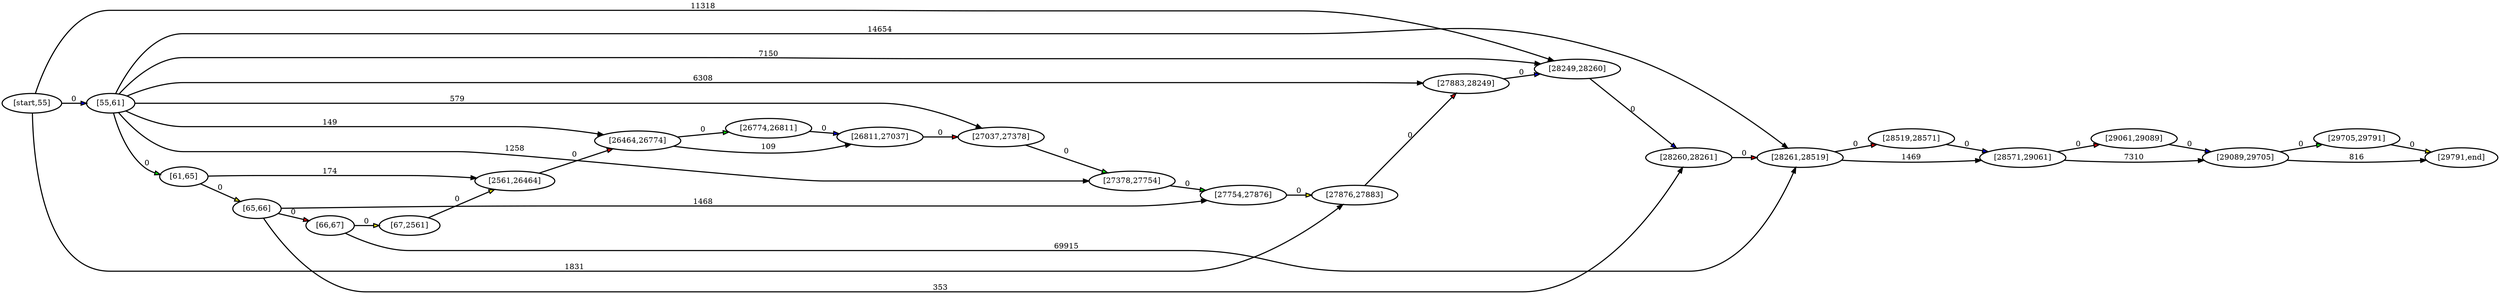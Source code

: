 digraph N {
	overlap="false"
	rankdir="LR"
	0 [label="[start,55]", style="bold"];
	1 [label="[55,61]", style="bold"];
	2 [label="[61,65]", style="bold"];
	3 [label="[65,66]", style="bold"];
	4 [label="[66,67]", style="bold"];
	5 [label="[67,2561]", style="bold"];
	6 [label="[2561,26464]", style="bold"];
	7 [label="[26464,26774]", style="bold"];
	8 [label="[26774,26811]", style="bold"];
	9 [label="[26811,27037]", style="bold"];
	10 [label="[27037,27378]", style="bold"];
	11 [label="[27378,27754]", style="bold"];
	12 [label="[27754,27876]", style="bold"];
	13 [label="[27876,27883]", style="bold"];
	14 [label="[27883,28249]", style="bold"];
	15 [label="[28249,28260]", style="bold"];
	16 [label="[28260,28261]", style="bold"];
	17 [label="[28261,28519]", style="bold"];
	18 [label="[28519,28571]", style="bold"];
	19 [label="[28571,29061]", style="bold"];
	20 [label="[29061,29089]", style="bold"];
	21 [label="[29089,29705]", style="bold"];
	22 [label="[29705,29791]", style="bold"];
	23 [label="[29791,end]", style="bold"];
	0 -> 13 [label="1831", fillcolor=black, style="bold"];
	0 -> 15 [label="11318", fillcolor=black, style="bold"];
	1 -> 7 [label="149", fillcolor=black, style="bold"];
	1 -> 10 [label="579", fillcolor=black, style="bold"];
	1 -> 11 [label="1258", fillcolor=black, style="bold"];
	1 -> 14 [label="6308", fillcolor=black, style="bold"];
	1 -> 15 [label="7150", fillcolor=black, style="bold"];
	1 -> 17 [label="14654", fillcolor=black, style="bold"];
	2 -> 6 [label="174", fillcolor=black, style="bold"];
	3 -> 12 [label="1468", fillcolor=black, style="bold"];
	3 -> 16 [label="353", fillcolor=black, style="bold"];
	4 -> 17 [label="69915", fillcolor=black, style="bold"];
	7 -> 9 [label="109", fillcolor=black, style="bold"];
	17 -> 19 [label="1469", fillcolor=black, style="bold"];
	19 -> 21 [label="7310", fillcolor=black, style="bold"];
	21 -> 23 [label="816", fillcolor=black, style="bold"];
	2 -> 3 [label="0", fillcolor=yellow, style="bold"];
	5 -> 6 [label="0", fillcolor=yellow, style="bold"];
	3 -> 4 [label="0", fillcolor=red, style="bold"];
	4 -> 5 [label="0", fillcolor=yellow, style="bold"];
	19 -> 20 [label="0", fillcolor=red, style="bold"];
	21 -> 22 [label="0", fillcolor=green, style="bold"];
	7 -> 8 [label="0", fillcolor=green, style="bold"];
	14 -> 15 [label="0", fillcolor=blue, style="bold"];
	18 -> 19 [label="0", fillcolor=blue, style="bold"];
	9 -> 10 [label="0", fillcolor=red, style="bold"];
	22 -> 23 [label="0", fillcolor=yellow, style="bold"];
	6 -> 7 [label="0", fillcolor=red, style="bold"];
	20 -> 21 [label="0", fillcolor=blue, style="bold"];
	12 -> 13 [label="0", fillcolor=yellow, style="bold"];
	16 -> 17 [label="0", fillcolor=red, style="bold"];
	15 -> 16 [label="0", fillcolor=blue, style="bold"];
	17 -> 18 [label="0", fillcolor=red, style="bold"];
	11 -> 12 [label="0", fillcolor=green, style="bold"];
	13 -> 14 [label="0", fillcolor=red, style="bold"];
	10 -> 11 [label="0", fillcolor=green, style="bold"];
	0 -> 1 [label="0", fillcolor=blue, style="bold"];
	8 -> 9 [label="0", fillcolor=blue, style="bold"];
	1 -> 2 [label="0", fillcolor=green, style="bold"];
}